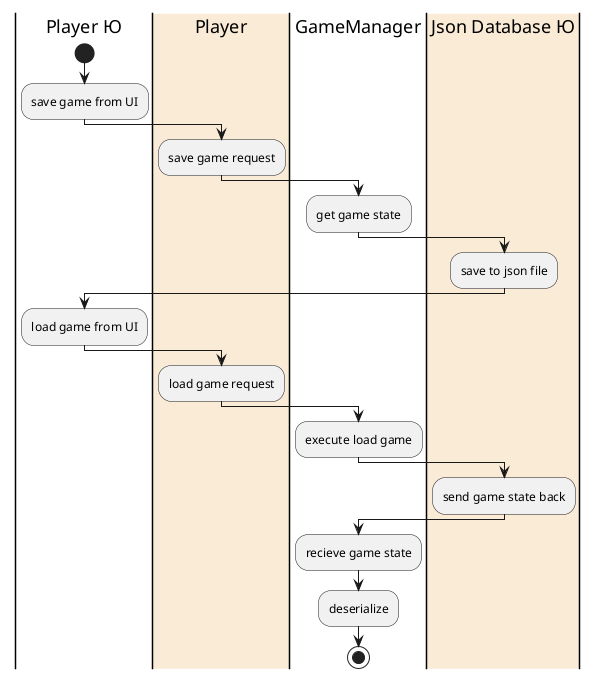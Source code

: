 @startuml
'https://plantuml.com/activity-diagram-beta

|Player Ю|
start
:save game from UI;
|#AntiqueWhite|Player|
:save game request;
|GameManager|
:get game state;
|#AntiqueWhite|Json Database Ю|
:save to json file;
|Player Ю|
:load game from UI;
|Player|
:load game request;
|GameManager|
:execute load game;
|#AntiqueWhite|Json Database Ю|
:send game state back;
|GameManager|
:recieve game state;
:deserialize;
stop

@enduml
